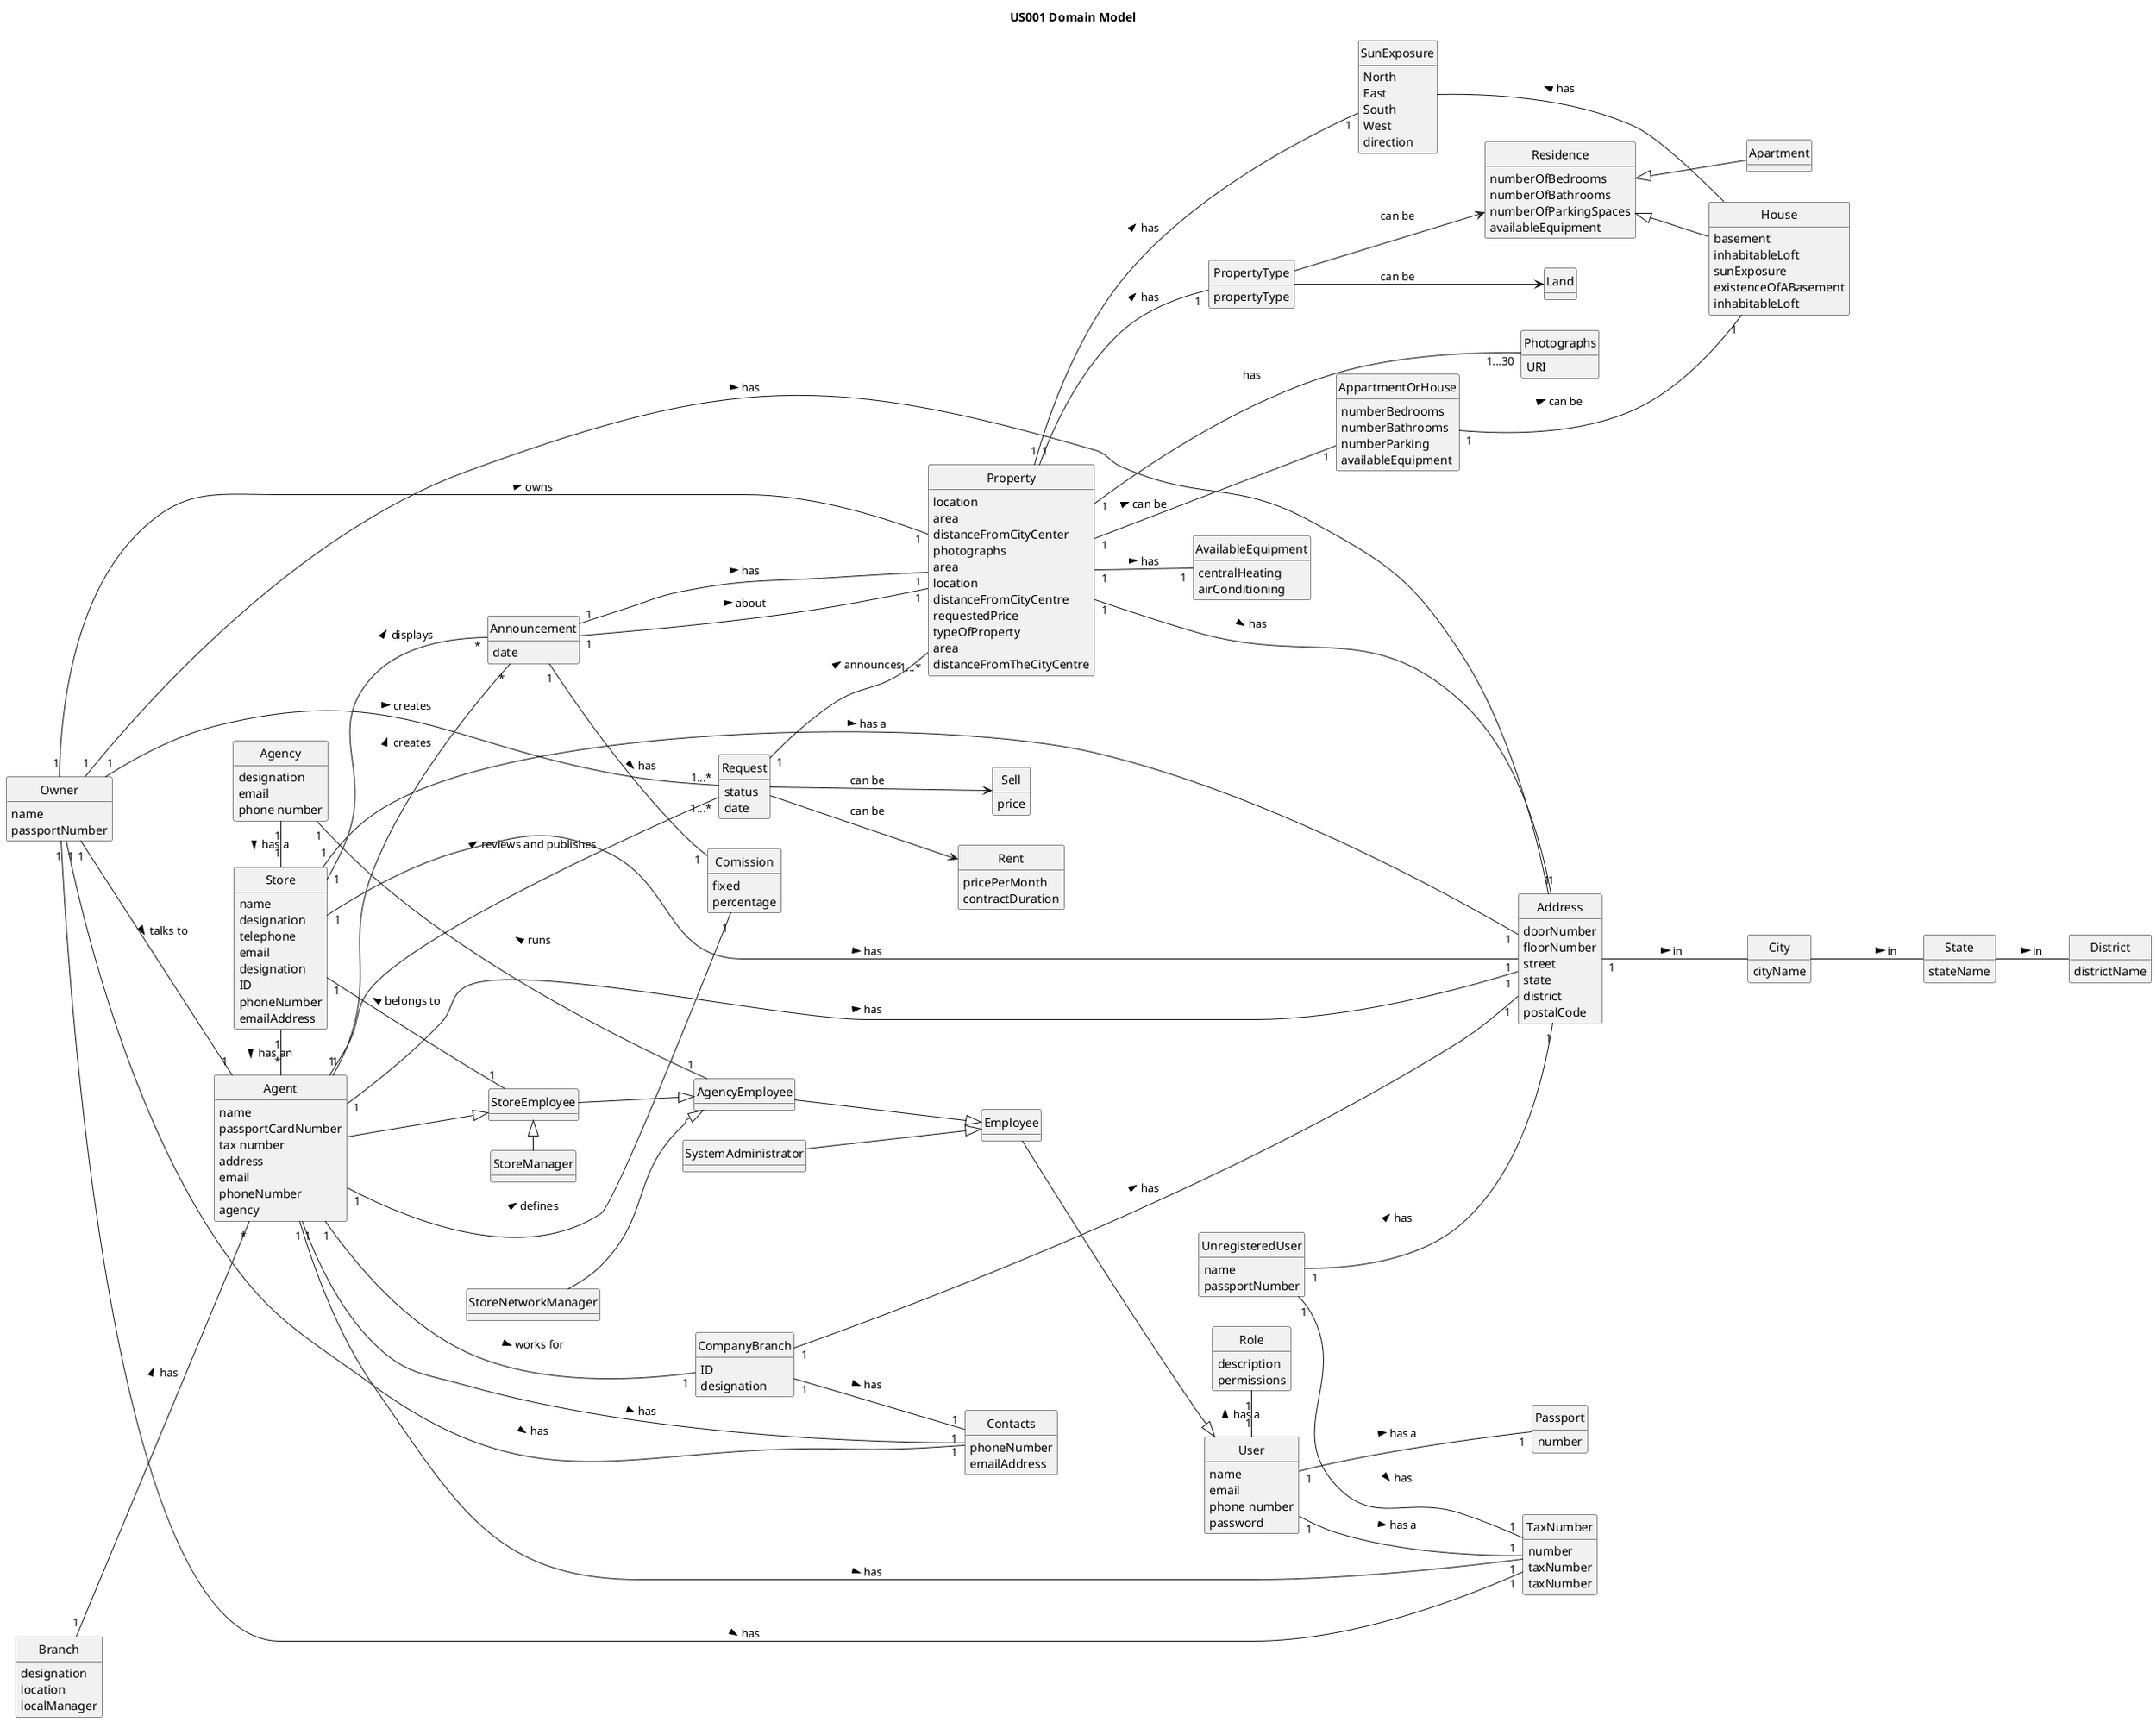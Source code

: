 @startuml
skinparam monochrome true
skinparam packageStyle rectangle
skinparam shadowing false

left to right direction

hide circle
hide methods

title US001 Domain Model


class District {
}

class Announcement {
}

class Store {
}

class Property {
location
area
distanceFromCityCenter
photographs
}

class AvailableEquipment {
centralHeating
airConditioning
}

class SunExposure {
North
East
South
West
}
class Branch {
    designation
    location
    localManager
}

class Agent {
    name
    passportCardNumber
    tax number
    address
    email
    phoneNumber
    agency
}

class Property {
    area
    location
    distanceFromCityCentre
    requestedPrice
    typeOfProperty
}

class Announcement {
    date
}

class AppartmentOrHouse {
    numberBedrooms
    numberBathrooms
    numberParking
    availableEquipment
}

class House {
    basement
    inhabitableLoft
    sunExposure
}

class Comission {
    fixed
    percentage
}
class User {
name
email
phone number
password
}
class Passport {
number
}
class TaxNumber {
number
}

class Agency {
designation
email
phone number
}
class Agent {
}

class Store {
name
designation
telephone
email
}
class Role {
description
permissions
}
class SystemAdministrator {
}
class StoreManager {
}
class StoreNetworkManager {
}
class Employee {

}
class StoreEmployee {
}

class AgencyEmployee {
}

class Owner{
name
passportNumber
}
class CompanyBranch{
ID
designation
}

class Contacts{
phoneNumber
emailAddress
}

class Address{
doorNumber
floorNumber
street
state
district
postalCode
}

class Request{
status
date
}

class Property{
area
distanceFromTheCityCentre
}

class Residence{
numberOfBedrooms
numberOfBathrooms
numberOfParkingSpaces
availableEquipment
}

class House{
existenceOfABasement
inhabitableLoft
}

class Land{
}

class Sell{
price
}

class Rent{
pricePerMonth
contractDuration
}

class Photographs{
URI
}

class TaxNumber{
taxNumber
}

class Apartment{
}

class SunExposure{
direction
}

class PropertyType{
propertyType
}


class Store {
    designation
    ID
    phoneNumber
    emailAddress
}

class State {
    stateName
}

class District {
    districtName
}

class City {
    cityName
}




class UnregisteredUser{
name
passportNumber
}



class TaxNumber{
taxNumber
}


UnregisteredUser "1" -- "1" Address : has >
UnregisteredUser "1" -- "1" TaxNumber : has >

Address "1" -- City : in >
City -- State : in >
State  -- District : in >

Owner "1" --- "1" Address : has >
Owner "1" -- "1...*" Request : creates >
Owner "1" -- "1" TaxNumber : has >
Owner "1" -- "1" Contacts : has >

Agent "1" --- "1" Address : has >
Agent "1" --- "1...*" Request : reviews and publishes >
Agent "1" --- "1" TaxNumber : has >
Agent "1" --- "1" Contacts : has >
Agent "1" --- "1" CompanyBranch : works for >

Property "1" -- "1" PropertyType : has >
Property "1" --- "1...30" Photographs : has

Property "1" --- "1" Address : has >
PropertyType --> Residence : can be
PropertyType --> Land : can be

CompanyBranch "1" --- "1" Address : has >
CompanyBranch "1" -- "1" Contacts : has >

Residence <|-- House
Residence <|-- Apartment

Request --> Sell : can be
Request --> Rent : can be
Request "1"--"1...*" Property : announces >

SunExposure -- House : has <

User "1" -- "1" Passport: has a >
User "1" -- "1" TaxNumber: has a >
User "1" -left- "1" Role: has a >
Agency "1" -right- "1" Store: has a >
SystemAdministrator  --|> Employee
Agent  --|>   StoreEmployee
StoreManager  --left|> StoreEmployee

AgencyEmployee "1" -left- "1" Agency: runs >
StoreEmployee "1" -right- "1" Store: belongs to >
Agent "*" -left- "1" Store : has an <
StoreNetworkManager --|> AgencyEmployee
Employee --|> User
AgencyEmployee --|> Employee
StoreEmployee --|> AgencyEmployee

Store "1" -- "1" Address: has a >

Store "1"-- "*" Announcement : displays >
Store "1" -- "1" Address : has >
Announcement "1" -- "1" Property : about >
Property "1" -- "1" AvailableEquipment : has >
Property "1" -- "1" SunExposure : has >
Branch "1" -- "*" Agent : has >
Agent "1" -- "*" Announcement : creates >
Owner "1" -- "1" Property : owns >
Announcement "1" - "1" Property : has >
Property "1" -- "1" AppartmentOrHouse : can be >
AppartmentOrHouse "1" - "1" House : can be >
Announcement "1" -- "1" Comission : has >
Agent "1" - "1" Comission : defines >
Owner "1" -- "1" Agent: talks to >
@enduml